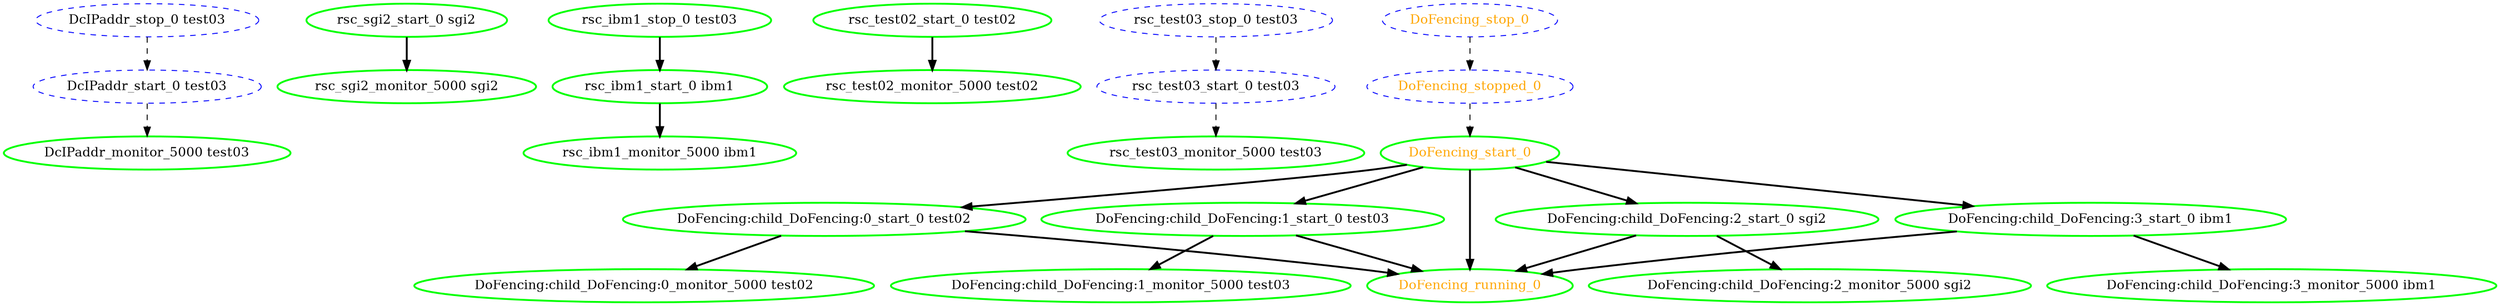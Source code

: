 digraph "g" {
	size = "30,30"
"DcIPaddr_stop_0 test03" [ style="dashed" color="blue" fontcolor="black" ]
"DcIPaddr_start_0 test03" [ style="dashed" color="blue" fontcolor="black" ]
"DcIPaddr_monitor_5000 test03" [ style=bold color="green" fontcolor="black" ]
"rsc_sgi2_start_0 sgi2" [ style=bold color="green" fontcolor="black" ]
"rsc_sgi2_monitor_5000 sgi2" [ style=bold color="green" fontcolor="black" ]
"rsc_ibm1_stop_0 test03" [ style=bold color="green" fontcolor="black" ]
"rsc_ibm1_start_0 ibm1" [ style=bold color="green" fontcolor="black" ]
"rsc_ibm1_monitor_5000 ibm1" [ style=bold color="green" fontcolor="black" ]
"rsc_test02_start_0 test02" [ style=bold color="green" fontcolor="black" ]
"rsc_test02_monitor_5000 test02" [ style=bold color="green" fontcolor="black" ]
"rsc_test03_stop_0 test03" [ style="dashed" color="blue" fontcolor="black" ]
"rsc_test03_start_0 test03" [ style="dashed" color="blue" fontcolor="black" ]
"rsc_test03_monitor_5000 test03" [ style=bold color="green" fontcolor="black" ]
"DoFencing:child_DoFencing:0_start_0 test02" [ style=bold color="green" fontcolor="black" ]
"DoFencing:child_DoFencing:0_monitor_5000 test02" [ style=bold color="green" fontcolor="black" ]
"DoFencing:child_DoFencing:1_start_0 test03" [ style=bold color="green" fontcolor="black" ]
"DoFencing:child_DoFencing:1_monitor_5000 test03" [ style=bold color="green" fontcolor="black" ]
"DoFencing:child_DoFencing:2_start_0 sgi2" [ style=bold color="green" fontcolor="black" ]
"DoFencing:child_DoFencing:2_monitor_5000 sgi2" [ style=bold color="green" fontcolor="black" ]
"DoFencing:child_DoFencing:3_start_0 ibm1" [ style=bold color="green" fontcolor="black" ]
"DoFencing:child_DoFencing:3_monitor_5000 ibm1" [ style=bold color="green" fontcolor="black" ]
"DoFencing_start_0" [ style=bold color="green" fontcolor="orange" ]
"DoFencing_running_0" [ style=bold color="green" fontcolor="orange" ]
"DoFencing_stop_0" [ style="dashed" color="blue" fontcolor="orange" ]
"DoFencing_stopped_0" [ style="dashed" color="blue" fontcolor="orange" ]
"DcIPaddr_stop_0 test03" -> "DcIPaddr_start_0 test03" [ style = dashed]
"DcIPaddr_start_0 test03" -> "DcIPaddr_monitor_5000 test03" [ style = dashed]
"rsc_sgi2_start_0 sgi2" -> "rsc_sgi2_monitor_5000 sgi2" [ style = bold]
"rsc_ibm1_stop_0 test03" -> "rsc_ibm1_start_0 ibm1" [ style = bold]
"rsc_ibm1_start_0 ibm1" -> "rsc_ibm1_monitor_5000 ibm1" [ style = bold]
"rsc_test02_start_0 test02" -> "rsc_test02_monitor_5000 test02" [ style = bold]
"rsc_test03_stop_0 test03" -> "rsc_test03_start_0 test03" [ style = dashed]
"rsc_test03_start_0 test03" -> "rsc_test03_monitor_5000 test03" [ style = dashed]
"DoFencing_start_0" -> "DoFencing:child_DoFencing:0_start_0 test02" [ style = bold]
"DoFencing:child_DoFencing:0_start_0 test02" -> "DoFencing:child_DoFencing:0_monitor_5000 test02" [ style = bold]
"DoFencing_start_0" -> "DoFencing:child_DoFencing:1_start_0 test03" [ style = bold]
"DoFencing:child_DoFencing:1_start_0 test03" -> "DoFencing:child_DoFencing:1_monitor_5000 test03" [ style = bold]
"DoFencing_start_0" -> "DoFencing:child_DoFencing:2_start_0 sgi2" [ style = bold]
"DoFencing:child_DoFencing:2_start_0 sgi2" -> "DoFencing:child_DoFencing:2_monitor_5000 sgi2" [ style = bold]
"DoFencing_start_0" -> "DoFencing:child_DoFencing:3_start_0 ibm1" [ style = bold]
"DoFencing:child_DoFencing:3_start_0 ibm1" -> "DoFencing:child_DoFencing:3_monitor_5000 ibm1" [ style = bold]
"DoFencing_stopped_0" -> "DoFencing_start_0" [ style = dashed]
"DoFencing:child_DoFencing:0_start_0 test02" -> "DoFencing_running_0" [ style = bold]
"DoFencing:child_DoFencing:1_start_0 test03" -> "DoFencing_running_0" [ style = bold]
"DoFencing:child_DoFencing:2_start_0 sgi2" -> "DoFencing_running_0" [ style = bold]
"DoFencing:child_DoFencing:3_start_0 ibm1" -> "DoFencing_running_0" [ style = bold]
"DoFencing_start_0" -> "DoFencing_running_0" [ style = bold]
"DoFencing_stop_0" -> "DoFencing_stopped_0" [ style = dashed]
}
